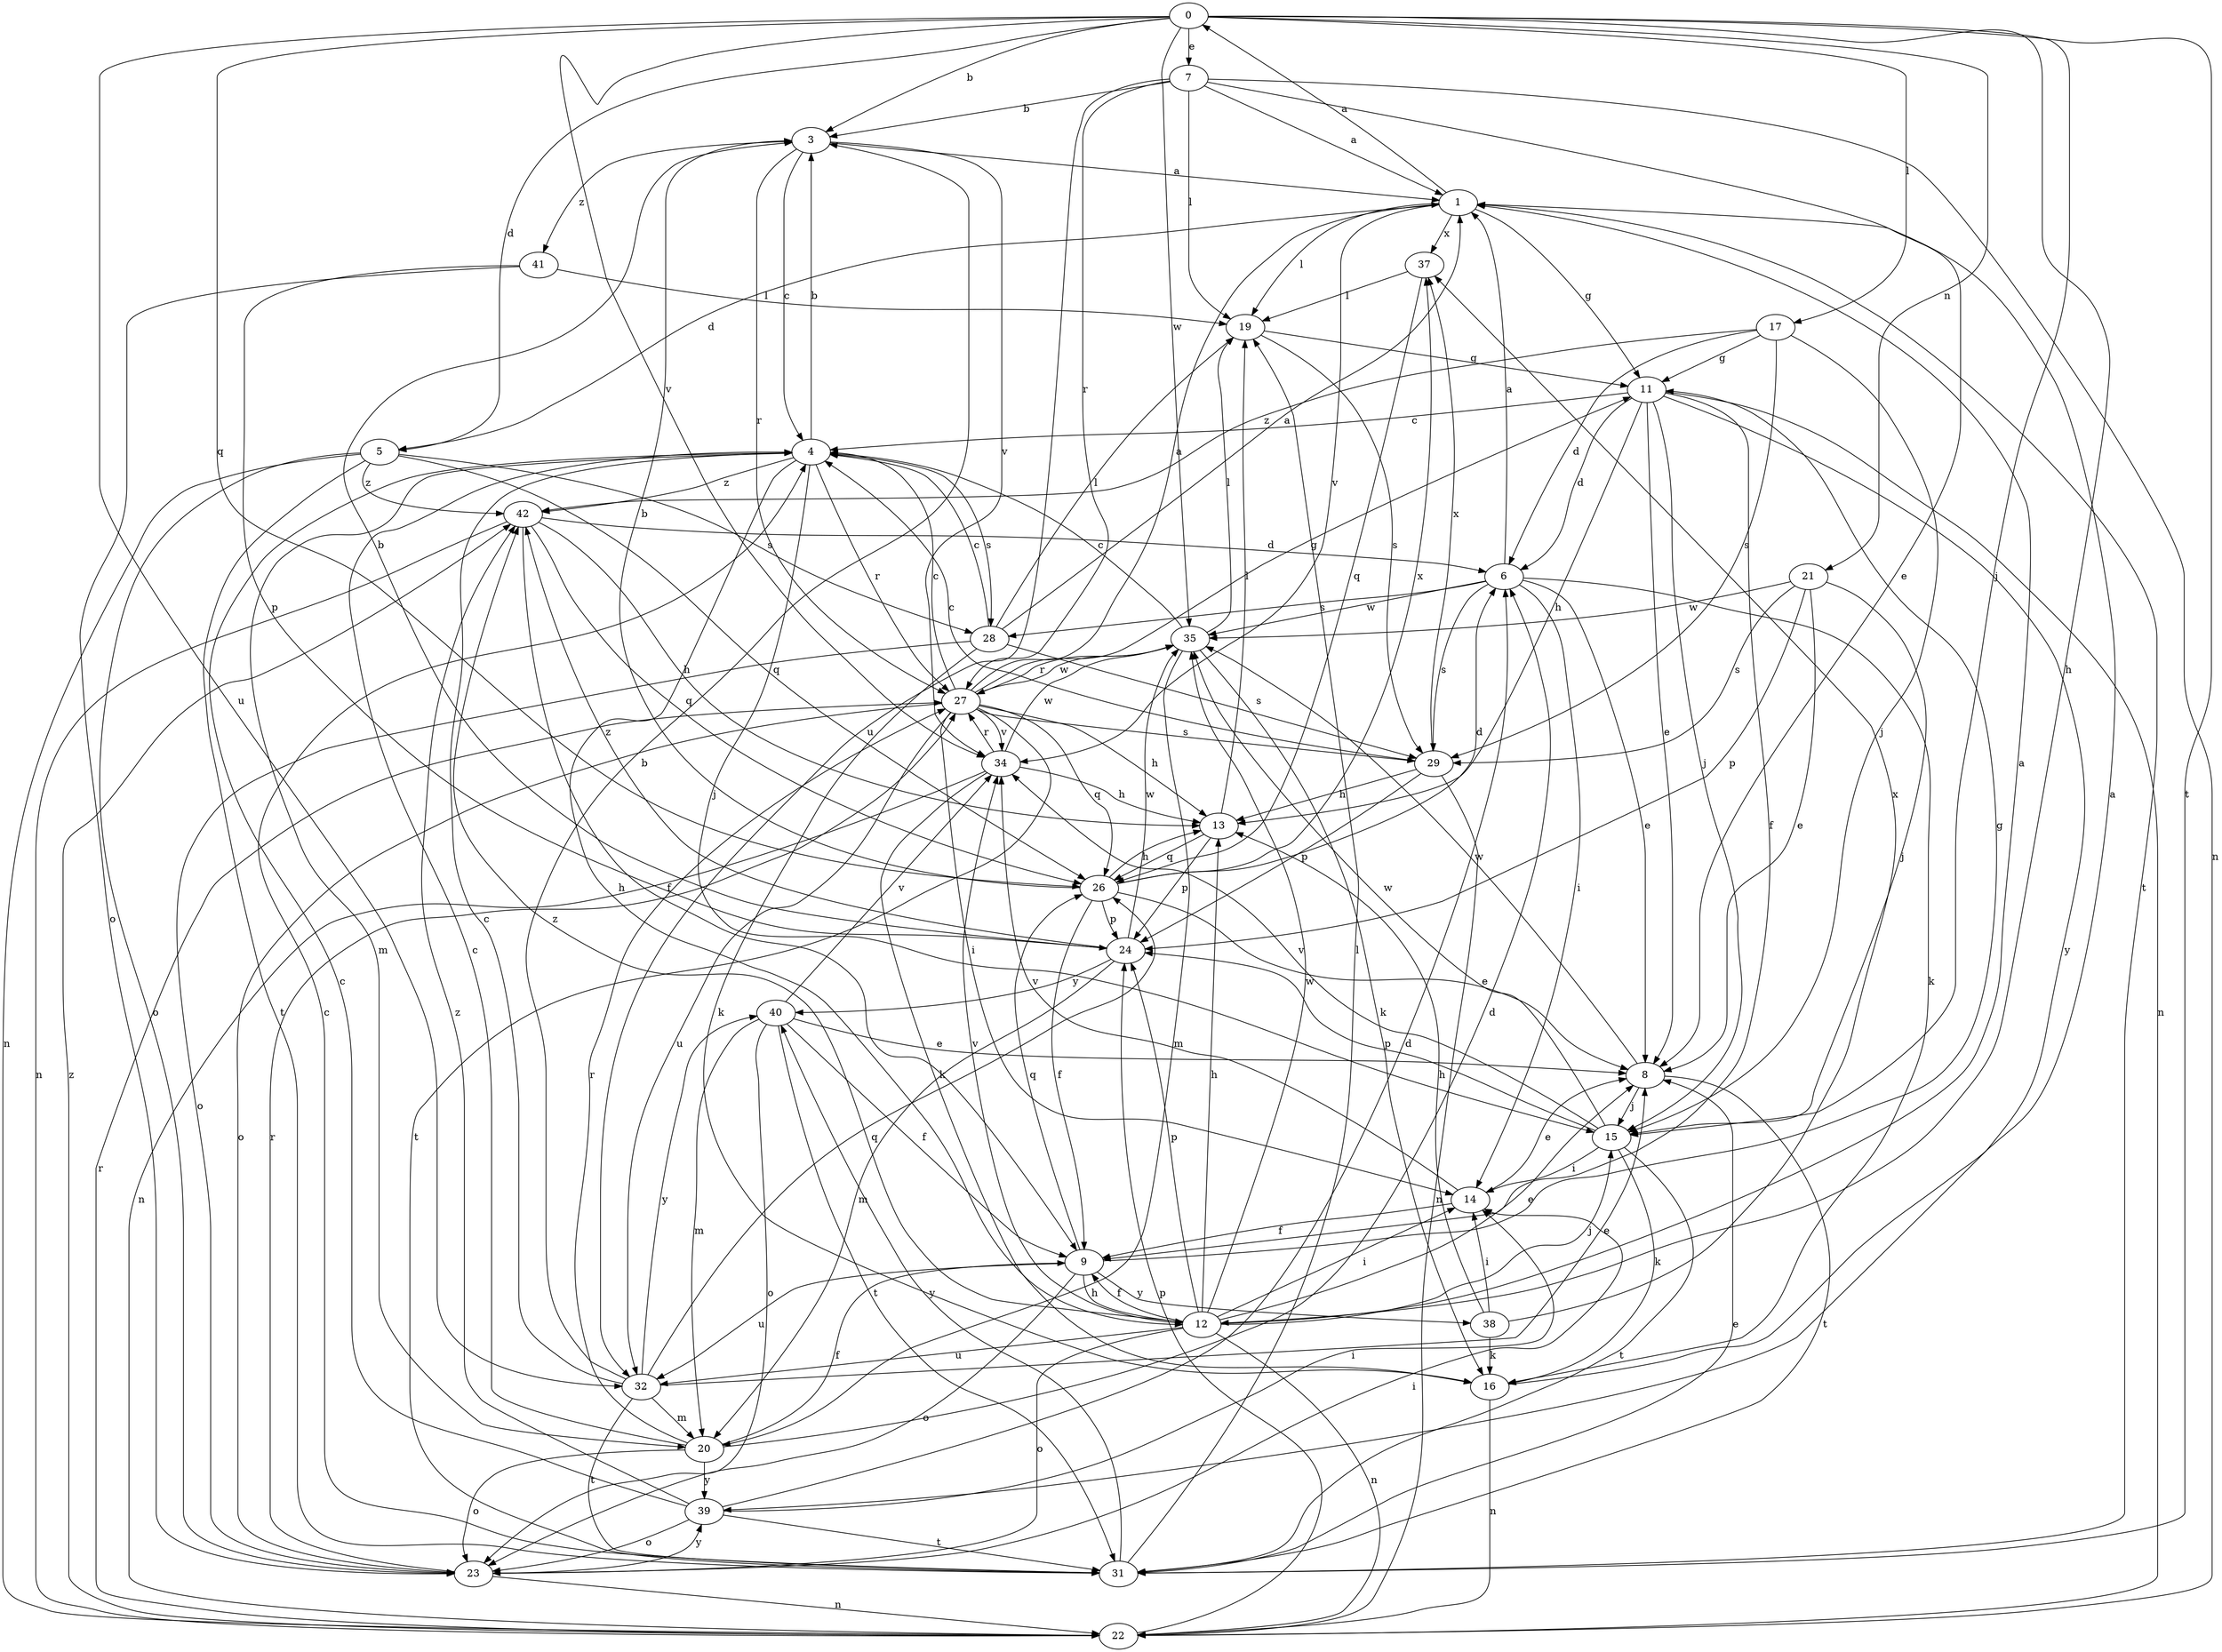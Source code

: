 strict digraph  {
0;
1;
3;
4;
5;
6;
7;
8;
9;
11;
12;
13;
14;
15;
16;
17;
19;
20;
21;
22;
23;
24;
26;
27;
28;
29;
31;
32;
34;
35;
37;
38;
39;
40;
41;
42;
0 -> 3  [label=b];
0 -> 5  [label=d];
0 -> 7  [label=e];
0 -> 12  [label=h];
0 -> 15  [label=j];
0 -> 17  [label=l];
0 -> 21  [label=n];
0 -> 26  [label=q];
0 -> 31  [label=t];
0 -> 32  [label=u];
0 -> 34  [label=v];
0 -> 35  [label=w];
1 -> 0  [label=a];
1 -> 5  [label=d];
1 -> 11  [label=g];
1 -> 19  [label=l];
1 -> 31  [label=t];
1 -> 34  [label=v];
1 -> 37  [label=x];
3 -> 1  [label=a];
3 -> 4  [label=c];
3 -> 27  [label=r];
3 -> 34  [label=v];
3 -> 41  [label=z];
4 -> 3  [label=b];
4 -> 12  [label=h];
4 -> 15  [label=j];
4 -> 20  [label=m];
4 -> 27  [label=r];
4 -> 28  [label=s];
4 -> 42  [label=z];
5 -> 22  [label=n];
5 -> 23  [label=o];
5 -> 26  [label=q];
5 -> 28  [label=s];
5 -> 31  [label=t];
5 -> 42  [label=z];
6 -> 1  [label=a];
6 -> 8  [label=e];
6 -> 14  [label=i];
6 -> 16  [label=k];
6 -> 28  [label=s];
6 -> 29  [label=s];
6 -> 35  [label=w];
7 -> 1  [label=a];
7 -> 3  [label=b];
7 -> 8  [label=e];
7 -> 19  [label=l];
7 -> 22  [label=n];
7 -> 27  [label=r];
7 -> 32  [label=u];
8 -> 15  [label=j];
8 -> 31  [label=t];
8 -> 35  [label=w];
9 -> 11  [label=g];
9 -> 12  [label=h];
9 -> 23  [label=o];
9 -> 26  [label=q];
9 -> 32  [label=u];
9 -> 38  [label=y];
11 -> 4  [label=c];
11 -> 6  [label=d];
11 -> 8  [label=e];
11 -> 9  [label=f];
11 -> 13  [label=h];
11 -> 15  [label=j];
11 -> 22  [label=n];
11 -> 39  [label=y];
12 -> 1  [label=a];
12 -> 8  [label=e];
12 -> 9  [label=f];
12 -> 13  [label=h];
12 -> 14  [label=i];
12 -> 15  [label=j];
12 -> 22  [label=n];
12 -> 23  [label=o];
12 -> 24  [label=p];
12 -> 32  [label=u];
12 -> 34  [label=v];
12 -> 35  [label=w];
12 -> 42  [label=z];
13 -> 19  [label=l];
13 -> 24  [label=p];
13 -> 26  [label=q];
14 -> 8  [label=e];
14 -> 9  [label=f];
14 -> 34  [label=v];
15 -> 14  [label=i];
15 -> 16  [label=k];
15 -> 24  [label=p];
15 -> 31  [label=t];
15 -> 34  [label=v];
15 -> 35  [label=w];
16 -> 1  [label=a];
16 -> 22  [label=n];
17 -> 6  [label=d];
17 -> 11  [label=g];
17 -> 15  [label=j];
17 -> 29  [label=s];
17 -> 42  [label=z];
19 -> 11  [label=g];
19 -> 29  [label=s];
20 -> 4  [label=c];
20 -> 6  [label=d];
20 -> 9  [label=f];
20 -> 23  [label=o];
20 -> 27  [label=r];
20 -> 39  [label=y];
21 -> 8  [label=e];
21 -> 15  [label=j];
21 -> 24  [label=p];
21 -> 29  [label=s];
21 -> 35  [label=w];
22 -> 24  [label=p];
22 -> 27  [label=r];
22 -> 42  [label=z];
23 -> 14  [label=i];
23 -> 22  [label=n];
23 -> 27  [label=r];
23 -> 39  [label=y];
24 -> 3  [label=b];
24 -> 20  [label=m];
24 -> 35  [label=w];
24 -> 40  [label=y];
24 -> 42  [label=z];
26 -> 3  [label=b];
26 -> 6  [label=d];
26 -> 8  [label=e];
26 -> 9  [label=f];
26 -> 13  [label=h];
26 -> 24  [label=p];
26 -> 37  [label=x];
27 -> 1  [label=a];
27 -> 4  [label=c];
27 -> 11  [label=g];
27 -> 13  [label=h];
27 -> 14  [label=i];
27 -> 23  [label=o];
27 -> 26  [label=q];
27 -> 29  [label=s];
27 -> 31  [label=t];
27 -> 32  [label=u];
27 -> 34  [label=v];
27 -> 35  [label=w];
28 -> 1  [label=a];
28 -> 4  [label=c];
28 -> 16  [label=k];
28 -> 19  [label=l];
28 -> 23  [label=o];
28 -> 29  [label=s];
29 -> 4  [label=c];
29 -> 13  [label=h];
29 -> 22  [label=n];
29 -> 24  [label=p];
29 -> 37  [label=x];
31 -> 4  [label=c];
31 -> 8  [label=e];
31 -> 19  [label=l];
31 -> 40  [label=y];
32 -> 3  [label=b];
32 -> 4  [label=c];
32 -> 8  [label=e];
32 -> 20  [label=m];
32 -> 26  [label=q];
32 -> 31  [label=t];
32 -> 40  [label=y];
34 -> 13  [label=h];
34 -> 16  [label=k];
34 -> 22  [label=n];
34 -> 27  [label=r];
34 -> 35  [label=w];
35 -> 4  [label=c];
35 -> 16  [label=k];
35 -> 19  [label=l];
35 -> 20  [label=m];
35 -> 27  [label=r];
37 -> 19  [label=l];
37 -> 26  [label=q];
38 -> 13  [label=h];
38 -> 14  [label=i];
38 -> 16  [label=k];
38 -> 37  [label=x];
39 -> 4  [label=c];
39 -> 6  [label=d];
39 -> 14  [label=i];
39 -> 23  [label=o];
39 -> 31  [label=t];
39 -> 42  [label=z];
40 -> 8  [label=e];
40 -> 9  [label=f];
40 -> 20  [label=m];
40 -> 23  [label=o];
40 -> 31  [label=t];
40 -> 34  [label=v];
41 -> 19  [label=l];
41 -> 23  [label=o];
41 -> 24  [label=p];
42 -> 6  [label=d];
42 -> 9  [label=f];
42 -> 13  [label=h];
42 -> 22  [label=n];
42 -> 26  [label=q];
}
